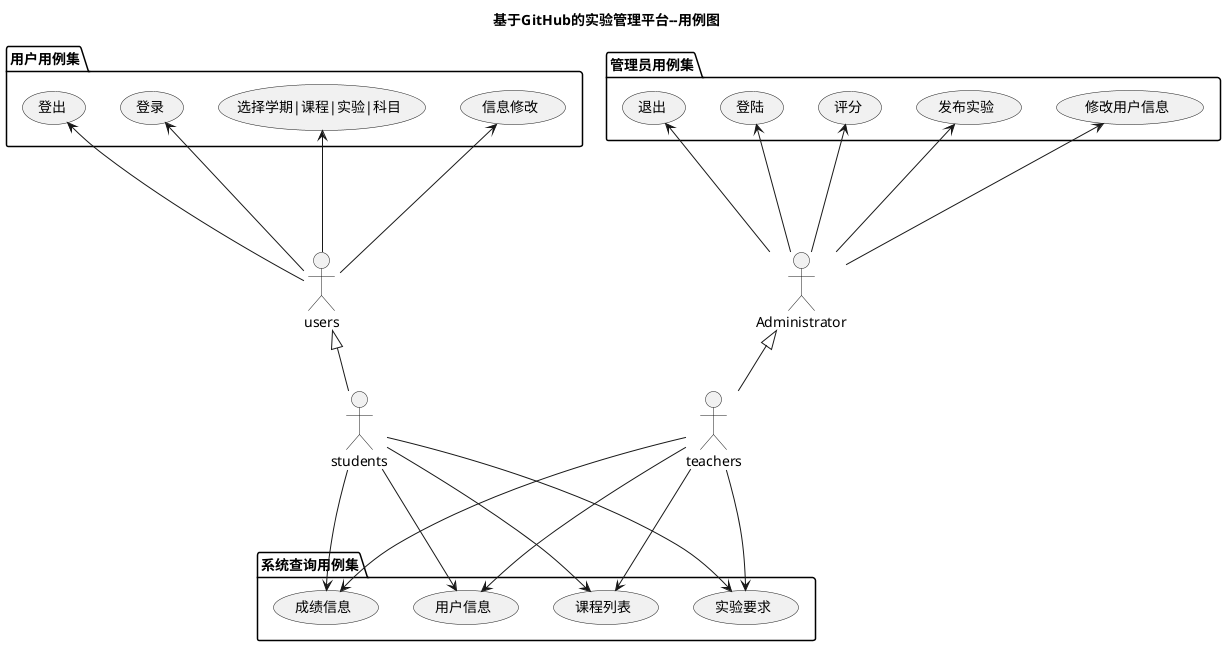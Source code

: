 @startuml
title 基于GitHub的实验管理平台--用例图
actor teachers
actor students
actor users
actor Administrator
Administrator <|-- teachers
users <|-- students

package 用户用例集 {
users --up-> (登录)
users --up-> (登出)
users --up-> (信息修改)
users --up-> (选择学期|课程|实验|科目)
}

package 管理员用例集{
Administrator --up-> (登陆)
Administrator --up-> (退出)
Administrator --up-> (修改用户信息)
Administrator --up-> (发布实验)
Administrator --up-> (评分)
}

package 系统查询用例集 {
teachers ---> (用户信息)
teachers ---> (成绩信息)
students ---> (用户信息)
students ---> (成绩信息)
teachers ---> (实验要求)
students ---> (实验要求)
teachers ---> (课程列表)
students ---> (课程列表)
}

@enduml